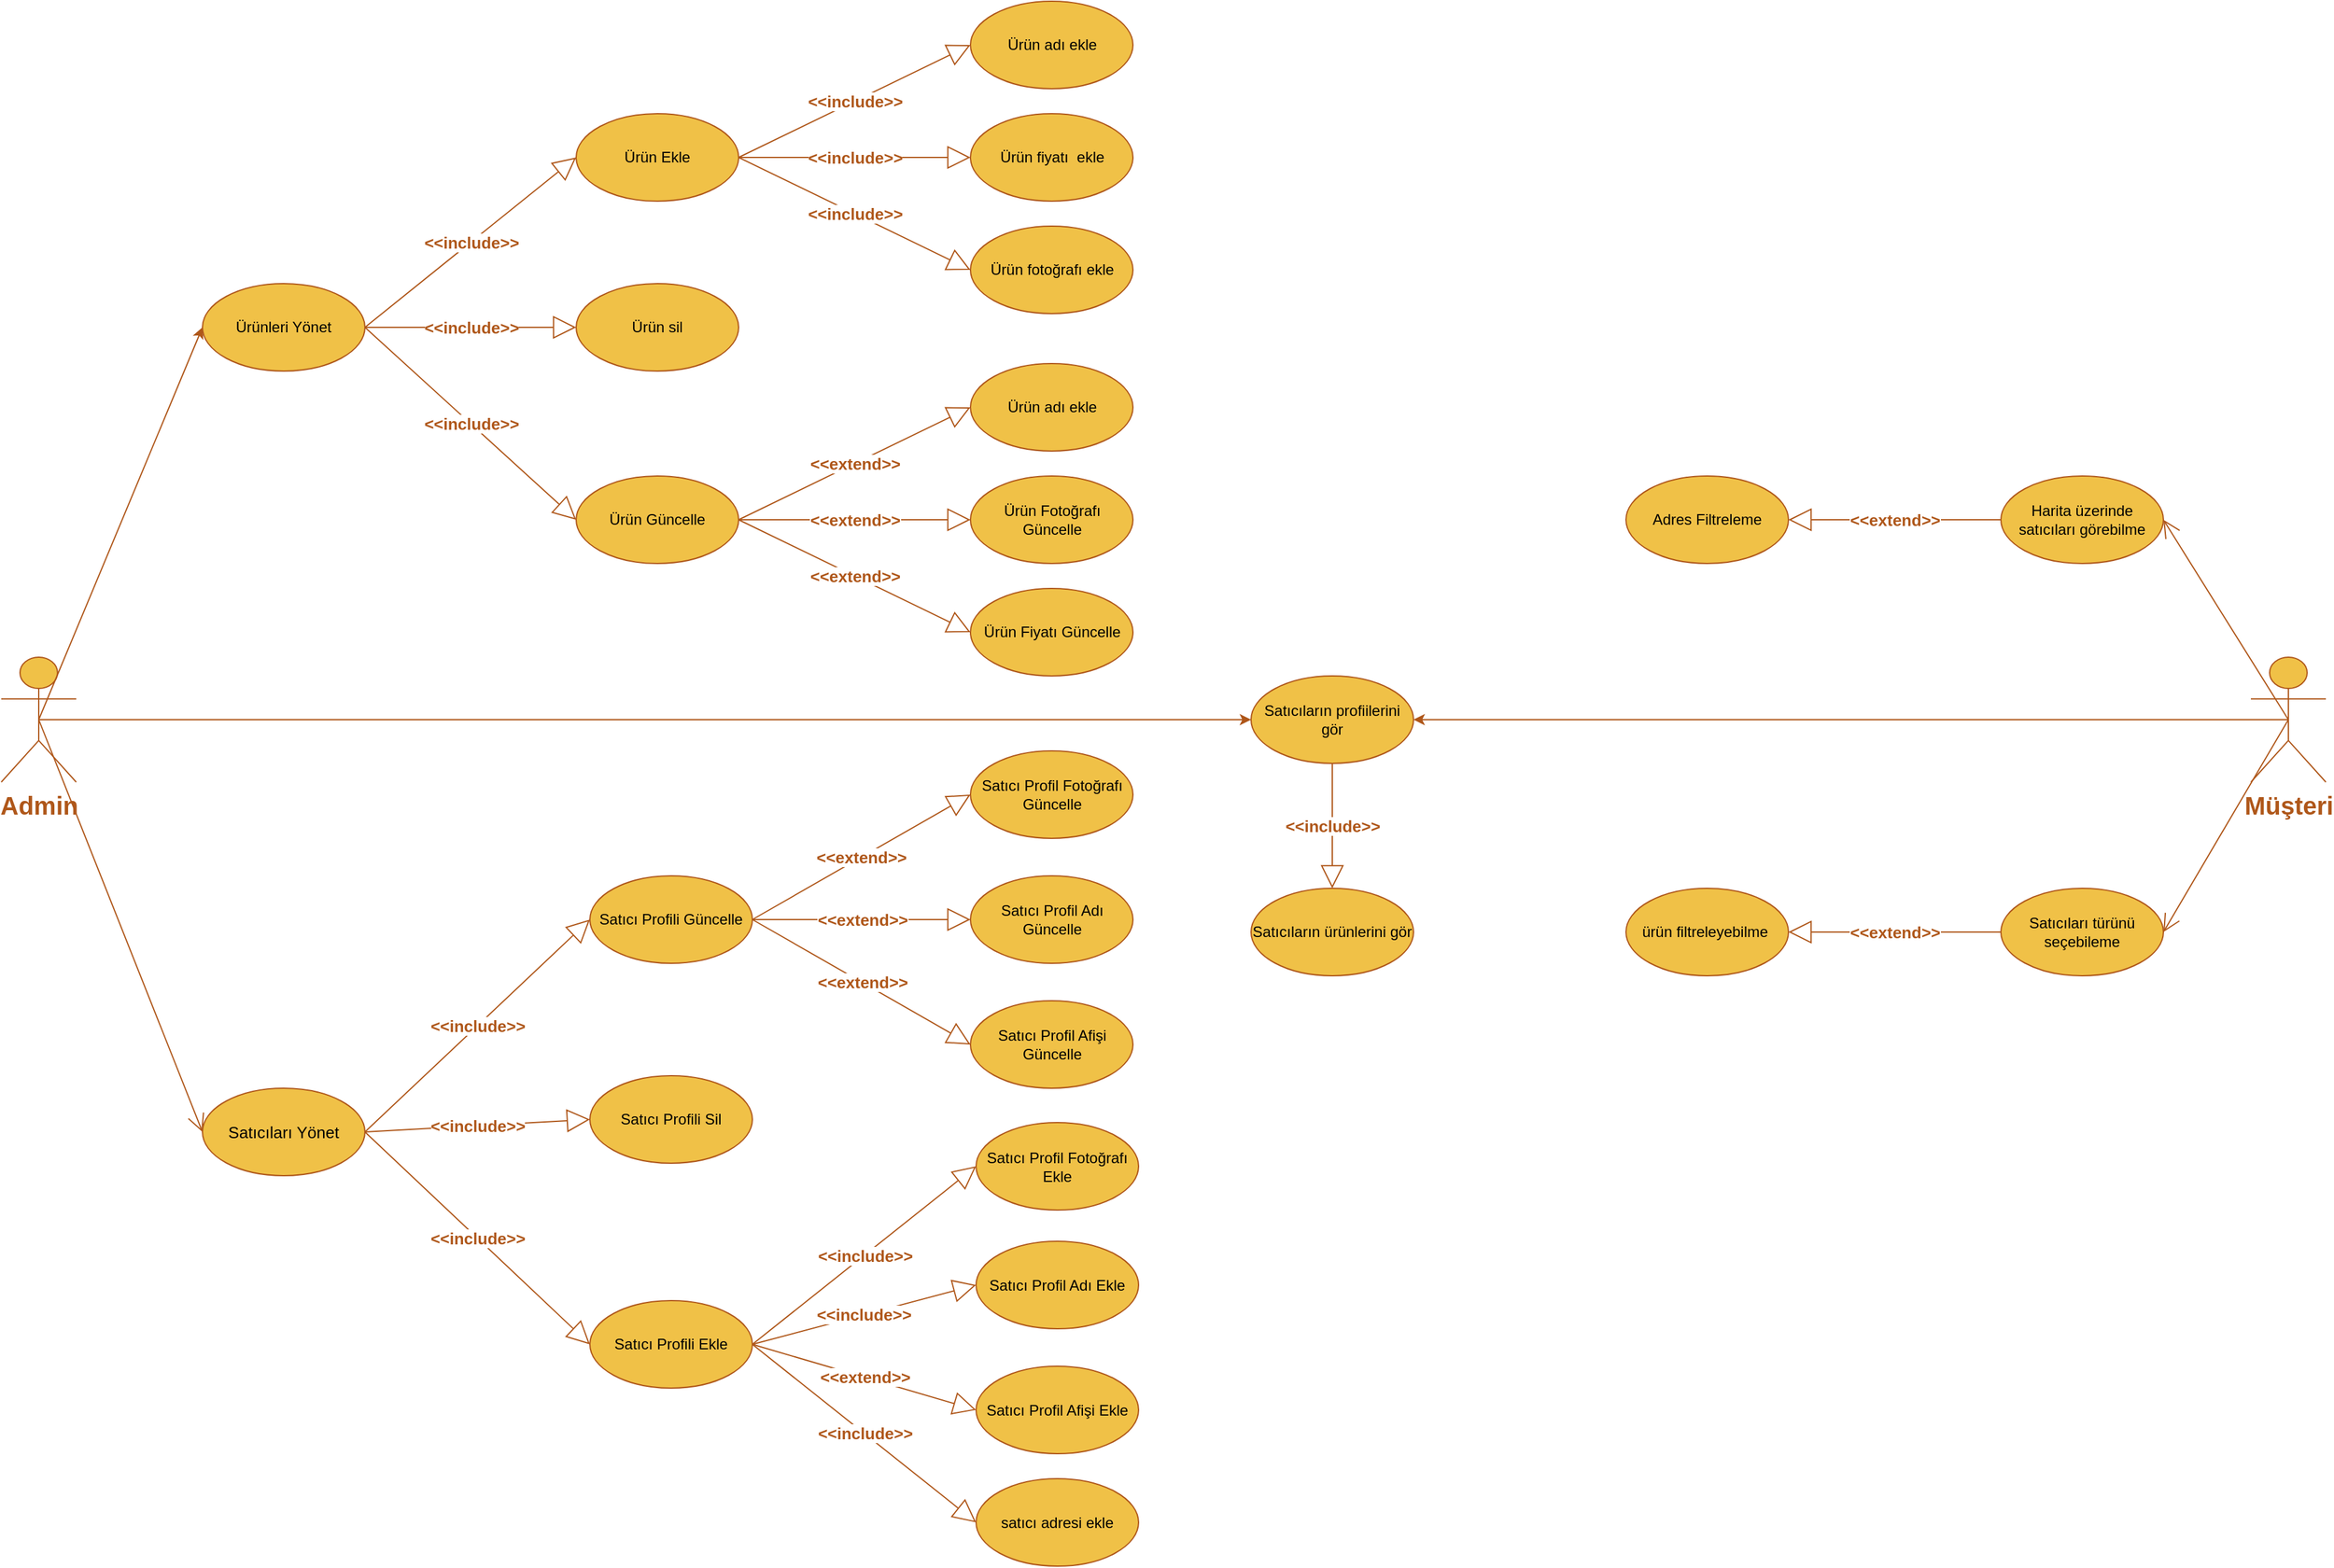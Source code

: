 <mxfile version="22.0.3" type="device">
  <diagram name="Sayfa -1" id="njvGoy6qOHIDCtlmwuU5">
    <mxGraphModel dx="2896" dy="1628" grid="1" gridSize="10" guides="1" tooltips="1" connect="1" arrows="1" fold="1" page="0" pageScale="1" pageWidth="827" pageHeight="1169" math="0" shadow="0">
      <root>
        <mxCell id="0" />
        <mxCell id="1" parent="0" />
        <mxCell id="_6Xi9WKjQx42au5cPFwy-1" value="Müşteri" style="shape=umlActor;verticalLabelPosition=bottom;verticalAlign=top;html=1;labelBackgroundColor=none;fillColor=#f0c147;strokeColor=#AF571A;rounded=0;fontSize=20;fontColor=#AF571A;fontStyle=1" parent="1" vertex="1">
          <mxGeometry x="1650" y="505" width="60" height="100" as="geometry" />
        </mxCell>
        <mxCell id="_6Xi9WKjQx42au5cPFwy-3" value="Admin" style="shape=umlActor;verticalLabelPosition=bottom;verticalAlign=top;html=1;labelBackgroundColor=none;fillColor=#f0c147;strokeColor=#AF571A;rounded=0;fontSize=20;fontColor=#AF571A;fontStyle=1" parent="1" vertex="1">
          <mxGeometry x="-150" y="505" width="60" height="100" as="geometry" />
        </mxCell>
        <mxCell id="_6Xi9WKjQx42au5cPFwy-7" value="Harita üzerinde satıcıları görebilme" style="ellipse;whiteSpace=wrap;html=1;align=center;labelBackgroundColor=none;fillColor=#f0c147;strokeColor=#AF571A;rounded=0;" parent="1" vertex="1">
          <mxGeometry x="1450" y="360" width="130" height="70" as="geometry" />
        </mxCell>
        <mxCell id="_6Xi9WKjQx42au5cPFwy-8" value="Satıcıların ürünlerini gör" style="ellipse;whiteSpace=wrap;html=1;align=center;labelBackgroundColor=none;fillColor=#f0c147;strokeColor=#AF571A;rounded=0;" parent="1" vertex="1">
          <mxGeometry x="850" y="690" width="130" height="70" as="geometry" />
        </mxCell>
        <mxCell id="_6Xi9WKjQx42au5cPFwy-9" value="Satıcıları türünü seçebileme" style="ellipse;whiteSpace=wrap;html=1;align=center;labelBackgroundColor=none;fillColor=#f0c147;strokeColor=#AF571A;rounded=0;" parent="1" vertex="1">
          <mxGeometry x="1450" y="690" width="130" height="70" as="geometry" />
        </mxCell>
        <mxCell id="_6Xi9WKjQx42au5cPFwy-10" value="Ürün Ekle" style="ellipse;whiteSpace=wrap;html=1;align=center;labelBackgroundColor=none;fillColor=#f0c147;strokeColor=#AF571A;rounded=0;" parent="1" vertex="1">
          <mxGeometry x="310" y="70" width="130" height="70" as="geometry" />
        </mxCell>
        <mxCell id="_6Xi9WKjQx42au5cPFwy-12" value="Satıcıları Yönet" style="ellipse;whiteSpace=wrap;html=1;align=center;labelBackgroundColor=none;fillColor=#f0c147;strokeColor=#AF571A;rounded=0;fontSize=13;" parent="1" vertex="1">
          <mxGeometry x="11" y="850" width="130" height="70" as="geometry" />
        </mxCell>
        <mxCell id="_6Xi9WKjQx42au5cPFwy-14" value="" style="endArrow=open;endFill=1;endSize=12;html=1;rounded=0;exitX=0.5;exitY=0.5;exitDx=0;exitDy=0;exitPerimeter=0;entryX=1;entryY=0.5;entryDx=0;entryDy=0;labelBackgroundColor=none;strokeColor=#AF571A;fontColor=default;fillColor=#ffe6cc;" parent="1" source="_6Xi9WKjQx42au5cPFwy-1" target="_6Xi9WKjQx42au5cPFwy-9" edge="1">
          <mxGeometry width="160" relative="1" as="geometry">
            <mxPoint x="1548" y="569" as="sourcePoint" />
            <mxPoint x="1498" y="669" as="targetPoint" />
          </mxGeometry>
        </mxCell>
        <mxCell id="_6Xi9WKjQx42au5cPFwy-15" value="" style="endArrow=open;endFill=1;endSize=12;html=1;rounded=0;exitX=0.5;exitY=0.5;exitDx=0;exitDy=0;exitPerimeter=0;entryX=1;entryY=0.5;entryDx=0;entryDy=0;labelBackgroundColor=none;strokeColor=#AF571A;fontColor=default;fillColor=#ffe6cc;" parent="1" source="_6Xi9WKjQx42au5cPFwy-1" target="_6Xi9WKjQx42au5cPFwy-7" edge="1">
          <mxGeometry width="160" relative="1" as="geometry">
            <mxPoint x="1567" y="588" as="sourcePoint" />
            <mxPoint x="1468" y="589" as="targetPoint" />
          </mxGeometry>
        </mxCell>
        <mxCell id="_6Xi9WKjQx42au5cPFwy-18" value="" style="endArrow=open;endFill=1;endSize=12;html=1;rounded=0;entryX=0;entryY=0.5;entryDx=0;entryDy=0;exitX=0.5;exitY=0.5;exitDx=0;exitDy=0;exitPerimeter=0;labelBackgroundColor=none;strokeColor=#AF571A;fontColor=default;fillColor=#ffe6cc;" parent="1" source="_6Xi9WKjQx42au5cPFwy-3" target="_6Xi9WKjQx42au5cPFwy-12" edge="1">
          <mxGeometry width="160" relative="1" as="geometry">
            <mxPoint x="750" y="696" as="sourcePoint" />
            <mxPoint x="651" y="697" as="targetPoint" />
          </mxGeometry>
        </mxCell>
        <mxCell id="_6Xi9WKjQx42au5cPFwy-19" value="ürün filtreleyebilme&amp;nbsp;" style="ellipse;whiteSpace=wrap;html=1;align=center;labelBackgroundColor=none;fillColor=#f0c147;strokeColor=#AF571A;rounded=0;" parent="1" vertex="1">
          <mxGeometry x="1150" y="690" width="130" height="70" as="geometry" />
        </mxCell>
        <mxCell id="_6Xi9WKjQx42au5cPFwy-22" value="Adres Filtreleme" style="ellipse;whiteSpace=wrap;html=1;align=center;labelBackgroundColor=none;fillColor=#f0c147;strokeColor=#AF571A;rounded=0;" parent="1" vertex="1">
          <mxGeometry x="1150" y="360" width="130" height="70" as="geometry" />
        </mxCell>
        <mxCell id="_6Xi9WKjQx42au5cPFwy-27" value="Ürün adı ekle" style="ellipse;whiteSpace=wrap;html=1;align=center;labelBackgroundColor=none;fillColor=#f0c147;strokeColor=#AF571A;rounded=0;" parent="1" vertex="1">
          <mxGeometry x="625.5" y="-20" width="130" height="70" as="geometry" />
        </mxCell>
        <mxCell id="_6Xi9WKjQx42au5cPFwy-29" value="Ürün fiyatı&amp;nbsp; ekle" style="ellipse;whiteSpace=wrap;html=1;align=center;labelBackgroundColor=none;fillColor=#f0c147;strokeColor=#AF571A;rounded=0;" parent="1" vertex="1">
          <mxGeometry x="625.5" y="70" width="130" height="70" as="geometry" />
        </mxCell>
        <mxCell id="_6Xi9WKjQx42au5cPFwy-31" value="Ürün fotoğrafı&amp;nbsp;ekle" style="ellipse;whiteSpace=wrap;html=1;align=center;labelBackgroundColor=none;fillColor=#f0c147;strokeColor=#AF571A;rounded=0;" parent="1" vertex="1">
          <mxGeometry x="625.5" y="160" width="130" height="70" as="geometry" />
        </mxCell>
        <mxCell id="_6Xi9WKjQx42au5cPFwy-37" value="Satıcı Profili Güncelle" style="ellipse;whiteSpace=wrap;html=1;align=center;labelBackgroundColor=none;fillColor=#f0c147;strokeColor=#AF571A;rounded=0;fontSize=12;" parent="1" vertex="1">
          <mxGeometry x="321" y="680" width="130" height="70" as="geometry" />
        </mxCell>
        <mxCell id="_6Xi9WKjQx42au5cPFwy-39" value="Satıcı Profili Ekle" style="ellipse;whiteSpace=wrap;html=1;align=center;labelBackgroundColor=none;fillColor=#f0c147;strokeColor=#AF571A;rounded=0;fontSize=12;" parent="1" vertex="1">
          <mxGeometry x="321" y="1020" width="130" height="70" as="geometry" />
        </mxCell>
        <mxCell id="bk1XQgciyBSgys9-w1uZ-8" value="Ürünleri Yönet" style="ellipse;whiteSpace=wrap;html=1;labelBackgroundColor=none;fillColor=#f0c147;strokeColor=#AF571A;rounded=0;" parent="1" vertex="1">
          <mxGeometry x="11" y="206" width="130" height="70" as="geometry" />
        </mxCell>
        <mxCell id="bk1XQgciyBSgys9-w1uZ-10" value="Ürün Güncelle" style="ellipse;whiteSpace=wrap;html=1;labelBackgroundColor=none;fillColor=#f0c147;strokeColor=#AF571A;rounded=0;" parent="1" vertex="1">
          <mxGeometry x="310" y="360" width="130" height="70" as="geometry" />
        </mxCell>
        <mxCell id="bk1XQgciyBSgys9-w1uZ-12" value="Ürün Fotoğrafı Güncelle" style="ellipse;whiteSpace=wrap;html=1;labelBackgroundColor=none;fillColor=#f0c147;strokeColor=#AF571A;rounded=0;" parent="1" vertex="1">
          <mxGeometry x="625.5" y="360" width="130" height="70" as="geometry" />
        </mxCell>
        <mxCell id="bk1XQgciyBSgys9-w1uZ-13" value="Ürün Fiyatı Güncelle" style="ellipse;whiteSpace=wrap;html=1;labelBackgroundColor=none;fillColor=#f0c147;strokeColor=#AF571A;rounded=0;" parent="1" vertex="1">
          <mxGeometry x="625.5" y="450" width="130" height="70" as="geometry" />
        </mxCell>
        <mxCell id="Hc_B2yePcUhUJdmI350T-1" value="Satıcı Profili Sil" style="ellipse;whiteSpace=wrap;html=1;labelBackgroundColor=none;fillColor=#f0c147;strokeColor=#AF571A;rounded=0;fontSize=12;" parent="1" vertex="1">
          <mxGeometry x="321" y="840" width="130" height="70" as="geometry" />
        </mxCell>
        <mxCell id="Hc_B2yePcUhUJdmI350T-3" value="" style="endArrow=classic;html=1;rounded=0;entryX=0;entryY=0.5;entryDx=0;entryDy=0;exitX=0.5;exitY=0.5;exitDx=0;exitDy=0;exitPerimeter=0;labelBackgroundColor=none;strokeColor=#AF571A;fontColor=default;fillColor=#ffe6cc;" parent="1" source="_6Xi9WKjQx42au5cPFwy-3" target="bk1XQgciyBSgys9-w1uZ-8" edge="1">
          <mxGeometry width="50" height="50" relative="1" as="geometry">
            <mxPoint x="550" y="540" as="sourcePoint" />
            <mxPoint x="600" y="490" as="targetPoint" />
          </mxGeometry>
        </mxCell>
        <mxCell id="PiyrbT2MbsPzOBHfRzsW-1" value="Ürün sil" style="ellipse;whiteSpace=wrap;html=1;labelBackgroundColor=none;fillColor=#f0c147;strokeColor=#AF571A;rounded=0;" parent="1" vertex="1">
          <mxGeometry x="310" y="206" width="130" height="70" as="geometry" />
        </mxCell>
        <mxCell id="PiyrbT2MbsPzOBHfRzsW-3" value="Satıcı Profil Fotoğrafı Güncelle" style="ellipse;whiteSpace=wrap;html=1;labelBackgroundColor=none;fillColor=#f0c147;strokeColor=#AF571A;rounded=0;" parent="1" vertex="1">
          <mxGeometry x="625.5" y="580" width="130" height="70" as="geometry" />
        </mxCell>
        <mxCell id="PiyrbT2MbsPzOBHfRzsW-4" value="Satıcı Profil Adı Güncelle" style="ellipse;whiteSpace=wrap;html=1;labelBackgroundColor=none;fillColor=#f0c147;strokeColor=#AF571A;rounded=0;" parent="1" vertex="1">
          <mxGeometry x="625.5" y="680" width="130" height="70" as="geometry" />
        </mxCell>
        <mxCell id="PiyrbT2MbsPzOBHfRzsW-5" value="&lt;span style=&quot;border-color: var(--border-color); font-size: 13px;&quot;&gt;&lt;font style=&quot;border-color: var(--border-color); font-size: 13px;&quot;&gt;&amp;lt;&amp;lt;extend&amp;gt;&amp;gt;&lt;/font&gt;&lt;/span&gt;" style="endArrow=block;endSize=16;endFill=0;html=1;rounded=0;entryX=0;entryY=0.5;entryDx=0;entryDy=0;exitX=1;exitY=0.5;exitDx=0;exitDy=0;labelBackgroundColor=#FFFFFF;strokeColor=#AF571A;fontColor=#AF571A;fillColor=#ffe6cc;fontSize=13;fontStyle=1" parent="1" source="_6Xi9WKjQx42au5cPFwy-37" target="PiyrbT2MbsPzOBHfRzsW-3" edge="1">
          <mxGeometry x="-0.006" width="160" relative="1" as="geometry">
            <mxPoint x="679" y="730" as="sourcePoint" />
            <mxPoint x="839" y="730" as="targetPoint" />
            <mxPoint as="offset" />
          </mxGeometry>
        </mxCell>
        <mxCell id="PiyrbT2MbsPzOBHfRzsW-6" value="&lt;span style=&quot;border-color: var(--border-color); font-size: 13px;&quot;&gt;&lt;font style=&quot;border-color: var(--border-color); font-size: 13px;&quot;&gt;&amp;lt;&amp;lt;extend&amp;gt;&amp;gt;&lt;/font&gt;&lt;/span&gt;" style="endArrow=block;endSize=16;endFill=0;html=1;rounded=0;entryX=0;entryY=0.5;entryDx=0;entryDy=0;exitX=1;exitY=0.5;exitDx=0;exitDy=0;labelBackgroundColor=#FFFFFF;strokeColor=#AF571A;fontColor=#AF571A;fillColor=#ffe6cc;fontSize=13;fontStyle=1" parent="1" source="_6Xi9WKjQx42au5cPFwy-37" target="PiyrbT2MbsPzOBHfRzsW-4" edge="1">
          <mxGeometry width="160" relative="1" as="geometry">
            <mxPoint x="540" y="733" as="sourcePoint" />
            <mxPoint x="639" y="640" as="targetPoint" />
          </mxGeometry>
        </mxCell>
        <mxCell id="PiyrbT2MbsPzOBHfRzsW-7" value="Satıcı Profil Afişi Güncelle" style="ellipse;whiteSpace=wrap;html=1;labelBackgroundColor=none;fillColor=#f0c147;strokeColor=#AF571A;rounded=0;" parent="1" vertex="1">
          <mxGeometry x="625.5" y="780" width="130" height="70" as="geometry" />
        </mxCell>
        <mxCell id="PiyrbT2MbsPzOBHfRzsW-8" value="&lt;span style=&quot;border-color: var(--border-color); font-size: 13px;&quot;&gt;&lt;font style=&quot;border-color: var(--border-color); font-size: 13px;&quot;&gt;&amp;lt;&amp;lt;extend&amp;gt;&amp;gt;&lt;/font&gt;&lt;/span&gt;" style="endArrow=block;endSize=16;endFill=0;html=1;rounded=0;entryX=0;entryY=0.5;entryDx=0;entryDy=0;exitX=1;exitY=0.5;exitDx=0;exitDy=0;labelBackgroundColor=#FFFFFF;strokeColor=#AF571A;fontColor=#AF571A;fillColor=#ffe6cc;fontSize=13;fontStyle=1" parent="1" source="_6Xi9WKjQx42au5cPFwy-37" target="PiyrbT2MbsPzOBHfRzsW-7" edge="1">
          <mxGeometry x="0.004" width="160" relative="1" as="geometry">
            <mxPoint x="540" y="733" as="sourcePoint" />
            <mxPoint x="649" y="733" as="targetPoint" />
            <mxPoint as="offset" />
          </mxGeometry>
        </mxCell>
        <mxCell id="PiyrbT2MbsPzOBHfRzsW-9" value="Satıcı Profil Fotoğrafı Ekle" style="ellipse;whiteSpace=wrap;html=1;labelBackgroundColor=none;fillColor=#f0c147;strokeColor=#AF571A;rounded=0;" parent="1" vertex="1">
          <mxGeometry x="630" y="877.5" width="130" height="70" as="geometry" />
        </mxCell>
        <mxCell id="PiyrbT2MbsPzOBHfRzsW-10" value="Satıcı Profil Adı Ekle" style="ellipse;whiteSpace=wrap;html=1;labelBackgroundColor=none;fillColor=#f0c147;strokeColor=#AF571A;rounded=0;" parent="1" vertex="1">
          <mxGeometry x="630" y="972.5" width="130" height="70" as="geometry" />
        </mxCell>
        <mxCell id="PiyrbT2MbsPzOBHfRzsW-11" value="&lt;span style=&quot;border-color: var(--border-color); font-size: 13px;&quot;&gt;&amp;lt;&amp;lt;include&amp;gt;&amp;gt;&lt;/span&gt;" style="endArrow=block;endSize=16;endFill=0;html=1;rounded=0;entryX=0;entryY=0.5;entryDx=0;entryDy=0;exitX=1;exitY=0.5;exitDx=0;exitDy=0;labelBackgroundColor=#FFFFFF;strokeColor=#AF571A;fontColor=#AF571A;fillColor=#ffe6cc;fontSize=13;fontStyle=1" parent="1" source="_6Xi9WKjQx42au5cPFwy-39" target="PiyrbT2MbsPzOBHfRzsW-9" edge="1">
          <mxGeometry width="160" relative="1" as="geometry">
            <mxPoint x="549" y="998" as="sourcePoint" />
            <mxPoint x="858" y="1005" as="targetPoint" />
          </mxGeometry>
        </mxCell>
        <mxCell id="PiyrbT2MbsPzOBHfRzsW-12" value="&lt;span style=&quot;border-color: var(--border-color); font-size: 13px;&quot;&gt;&amp;lt;&amp;lt;include&amp;gt;&amp;gt;&lt;/span&gt;" style="endArrow=block;endSize=16;endFill=0;html=1;rounded=0;entryX=0;entryY=0.5;entryDx=0;entryDy=0;exitX=1;exitY=0.5;exitDx=0;exitDy=0;labelBackgroundColor=#FFFFFF;strokeColor=#AF571A;fontColor=#AF571A;fillColor=#ffe6cc;fontSize=13;fontStyle=1" parent="1" source="_6Xi9WKjQx42au5cPFwy-39" target="PiyrbT2MbsPzOBHfRzsW-10" edge="1">
          <mxGeometry width="160" relative="1" as="geometry">
            <mxPoint x="549" y="998" as="sourcePoint" />
            <mxPoint x="658" y="915" as="targetPoint" />
          </mxGeometry>
        </mxCell>
        <mxCell id="PiyrbT2MbsPzOBHfRzsW-13" value="Satıcı Profil Afişi Ekle" style="ellipse;whiteSpace=wrap;html=1;labelBackgroundColor=none;fillColor=#f0c147;strokeColor=#AF571A;rounded=0;" parent="1" vertex="1">
          <mxGeometry x="630" y="1072.5" width="130" height="70" as="geometry" />
        </mxCell>
        <mxCell id="PiyrbT2MbsPzOBHfRzsW-14" value="&lt;span style=&quot;border-color: var(--border-color); font-size: 13px;&quot;&gt;&lt;font style=&quot;border-color: var(--border-color); font-size: 13px;&quot;&gt;&amp;lt;&amp;lt;extend&amp;gt;&amp;gt;&lt;/font&gt;&lt;/span&gt;" style="endArrow=block;endSize=16;endFill=0;html=1;rounded=0;entryX=0;entryY=0.5;entryDx=0;entryDy=0;exitX=1;exitY=0.5;exitDx=0;exitDy=0;labelBackgroundColor=#FFFFFF;strokeColor=#AF571A;fontColor=#AF571A;fillColor=#ffe6cc;fontSize=13;fontStyle=1" parent="1" source="_6Xi9WKjQx42au5cPFwy-39" target="PiyrbT2MbsPzOBHfRzsW-13" edge="1">
          <mxGeometry width="160" relative="1" as="geometry">
            <mxPoint x="549" y="998" as="sourcePoint" />
            <mxPoint x="668" y="1008" as="targetPoint" />
          </mxGeometry>
        </mxCell>
        <mxCell id="PiyrbT2MbsPzOBHfRzsW-16" value="" style="endArrow=classic;html=1;rounded=0;entryX=0;entryY=0.5;entryDx=0;entryDy=0;exitX=0.5;exitY=0.5;exitDx=0;exitDy=0;exitPerimeter=0;labelBackgroundColor=none;strokeColor=#AF571A;fontColor=default;fillColor=#ffe6cc;" parent="1" source="_6Xi9WKjQx42au5cPFwy-3" target="PiyrbT2MbsPzOBHfRzsW-19" edge="1">
          <mxGeometry width="50" height="50" relative="1" as="geometry">
            <mxPoint x="620" y="770" as="sourcePoint" />
            <mxPoint x="840" y="557" as="targetPoint" />
          </mxGeometry>
        </mxCell>
        <mxCell id="PiyrbT2MbsPzOBHfRzsW-17" value="" style="endArrow=classic;html=1;rounded=0;exitX=0.5;exitY=0.5;exitDx=0;exitDy=0;exitPerimeter=0;entryX=1;entryY=0.5;entryDx=0;entryDy=0;labelBackgroundColor=none;strokeColor=#AF571A;fontColor=default;fillColor=#ffe6cc;" parent="1" source="_6Xi9WKjQx42au5cPFwy-1" target="PiyrbT2MbsPzOBHfRzsW-19" edge="1">
          <mxGeometry width="50" height="50" relative="1" as="geometry">
            <mxPoint x="640" y="570" as="sourcePoint" />
            <mxPoint x="960" y="557" as="targetPoint" />
            <Array as="points">
              <mxPoint x="1260" y="555" />
            </Array>
          </mxGeometry>
        </mxCell>
        <mxCell id="PiyrbT2MbsPzOBHfRzsW-19" value="Satıcıların profiilerini gör" style="ellipse;whiteSpace=wrap;html=1;align=center;labelBackgroundColor=none;fillColor=#f0c147;strokeColor=#AF571A;rounded=0;" parent="1" vertex="1">
          <mxGeometry x="850" y="520" width="130" height="70" as="geometry" />
        </mxCell>
        <mxCell id="UkPt-XKHlvS3W4uo-A7I-1" value="satıcı adresi ekle" style="ellipse;whiteSpace=wrap;html=1;align=center;labelBackgroundColor=none;fillColor=#f0c147;strokeColor=#AF571A;rounded=0;" parent="1" vertex="1">
          <mxGeometry x="630" y="1162.5" width="130" height="70" as="geometry" />
        </mxCell>
        <mxCell id="RN2nyBrvlrK0-XFwS11z-4" value="&amp;lt;&amp;lt;include&amp;gt;&amp;gt;" style="endArrow=block;endSize=16;endFill=0;html=1;rounded=0;entryX=0;entryY=0.5;entryDx=0;entryDy=0;exitX=1;exitY=0.5;exitDx=0;exitDy=0;labelBackgroundColor=#FFFFFF;strokeColor=#AF571A;fontColor=#AF571A;fillColor=#ffe6cc;fontSize=13;fontStyle=1" parent="1" source="_6Xi9WKjQx42au5cPFwy-39" target="UkPt-XKHlvS3W4uo-A7I-1" edge="1">
          <mxGeometry width="160" relative="1" as="geometry">
            <mxPoint x="519" y="990" as="sourcePoint" />
            <mxPoint x="658" y="1125" as="targetPoint" />
          </mxGeometry>
        </mxCell>
        <mxCell id="RN2nyBrvlrK0-XFwS11z-5" value="&lt;b style=&quot;border-color: var(--border-color); font-size: 13px;&quot;&gt;&amp;lt;&amp;lt;include&amp;gt;&amp;gt;&lt;/b&gt;" style="endArrow=block;endSize=16;endFill=0;html=1;rounded=0;entryX=0.5;entryY=0;entryDx=0;entryDy=0;exitX=0.5;exitY=1;exitDx=0;exitDy=0;labelBackgroundColor=#FFFFFF;strokeColor=#AF571A;fontColor=#AF571A;fillColor=#ffe6cc;fontSize=13;" parent="1" source="PiyrbT2MbsPzOBHfRzsW-19" target="_6Xi9WKjQx42au5cPFwy-8" edge="1">
          <mxGeometry width="160" relative="1" as="geometry">
            <mxPoint x="550" y="990" as="sourcePoint" />
            <mxPoint x="689" y="930" as="targetPoint" />
          </mxGeometry>
        </mxCell>
        <mxCell id="RN2nyBrvlrK0-XFwS11z-26" value="Ürün adı ekle" style="ellipse;whiteSpace=wrap;html=1;align=center;labelBackgroundColor=none;fillColor=#f0c147;strokeColor=#AF571A;rounded=0;" parent="1" vertex="1">
          <mxGeometry x="625.5" y="270" width="130" height="70" as="geometry" />
        </mxCell>
        <mxCell id="RN2nyBrvlrK0-XFwS11z-27" value="&lt;b style=&quot;border-color: var(--border-color); font-size: 13px;&quot;&gt;&lt;font style=&quot;border-color: var(--border-color); font-size: 13px;&quot;&gt;&amp;lt;&amp;lt;extend&amp;gt;&amp;gt;&lt;/font&gt;&lt;/b&gt;" style="endArrow=block;endSize=16;endFill=0;html=1;rounded=0;entryX=0;entryY=0.5;entryDx=0;entryDy=0;exitX=1;exitY=0.5;exitDx=0;exitDy=0;labelBackgroundColor=#FFFFFF;strokeColor=#AF571A;fontColor=#AF571A;fillColor=#ffe6cc;fontSize=13;" parent="1" source="bk1XQgciyBSgys9-w1uZ-10" target="RN2nyBrvlrK0-XFwS11z-26" edge="1">
          <mxGeometry width="160" relative="1" as="geometry">
            <mxPoint x="461" y="725" as="sourcePoint" />
            <mxPoint x="649" y="640" as="targetPoint" />
          </mxGeometry>
        </mxCell>
        <mxCell id="RN2nyBrvlrK0-XFwS11z-28" value="&lt;b style=&quot;border-color: var(--border-color); font-size: 13px;&quot;&gt;&lt;font style=&quot;border-color: var(--border-color); font-size: 13px;&quot;&gt;&amp;lt;&amp;lt;extend&amp;gt;&amp;gt;&lt;/font&gt;&lt;/b&gt;" style="endArrow=block;endSize=16;endFill=0;html=1;rounded=0;entryX=0;entryY=0.5;entryDx=0;entryDy=0;exitX=1;exitY=0.5;exitDx=0;exitDy=0;labelBackgroundColor=#FFFFFF;strokeColor=#AF571A;fontColor=#AF571A;fillColor=#ffe6cc;fontSize=13;" parent="1" source="bk1XQgciyBSgys9-w1uZ-10" target="bk1XQgciyBSgys9-w1uZ-13" edge="1">
          <mxGeometry width="160" relative="1" as="geometry">
            <mxPoint x="461" y="373" as="sourcePoint" />
            <mxPoint x="640" y="315" as="targetPoint" />
          </mxGeometry>
        </mxCell>
        <mxCell id="RN2nyBrvlrK0-XFwS11z-29" value="&lt;b style=&quot;border-color: var(--border-color); font-size: 13px;&quot;&gt;&lt;font style=&quot;border-color: var(--border-color); font-size: 13px;&quot;&gt;&amp;lt;&amp;lt;extend&amp;gt;&amp;gt;&lt;/font&gt;&lt;/b&gt;" style="endArrow=block;endSize=16;endFill=0;html=1;rounded=0;entryX=0;entryY=0.5;entryDx=0;entryDy=0;exitX=1;exitY=0.5;exitDx=0;exitDy=0;labelBackgroundColor=#FFFFFF;strokeColor=#AF571A;fontColor=#AF571A;fillColor=#ffe6cc;fontSize=13;" parent="1" source="bk1XQgciyBSgys9-w1uZ-10" target="bk1XQgciyBSgys9-w1uZ-12" edge="1">
          <mxGeometry width="160" relative="1" as="geometry">
            <mxPoint x="471" y="383" as="sourcePoint" />
            <mxPoint x="650" y="325" as="targetPoint" />
          </mxGeometry>
        </mxCell>
        <mxCell id="RN2nyBrvlrK0-XFwS11z-33" value="&lt;span style=&quot;border-color: var(--border-color); font-size: 13px;&quot;&gt;&amp;lt;&amp;lt;include&amp;gt;&amp;gt;&lt;/span&gt;" style="endArrow=block;endSize=16;endFill=0;html=1;rounded=0;entryX=0;entryY=0.5;entryDx=0;entryDy=0;exitX=1;exitY=0.5;exitDx=0;exitDy=0;labelBackgroundColor=#FFFFFF;strokeColor=#AF571A;fontColor=#AF571A;fillColor=#ffe6cc;fontSize=13;fontStyle=1" parent="1" source="_6Xi9WKjQx42au5cPFwy-12" target="_6Xi9WKjQx42au5cPFwy-37" edge="1">
          <mxGeometry width="160" relative="1" as="geometry">
            <mxPoint x="451" y="1065" as="sourcePoint" />
            <mxPoint x="648" y="920" as="targetPoint" />
          </mxGeometry>
        </mxCell>
        <mxCell id="RN2nyBrvlrK0-XFwS11z-34" value="&lt;span style=&quot;border-color: var(--border-color); font-size: 13px;&quot;&gt;&amp;lt;&amp;lt;include&amp;gt;&amp;gt;&lt;/span&gt;" style="endArrow=block;endSize=16;endFill=0;html=1;rounded=0;entryX=0;entryY=0.5;entryDx=0;entryDy=0;labelBackgroundColor=#FFFFFF;strokeColor=#AF571A;fontColor=#AF571A;fillColor=#ffe6cc;fontSize=13;fontStyle=1;exitX=1;exitY=0.5;exitDx=0;exitDy=0;" parent="1" source="_6Xi9WKjQx42au5cPFwy-12" target="Hc_B2yePcUhUJdmI350T-1" edge="1">
          <mxGeometry width="160" relative="1" as="geometry">
            <mxPoint x="210" y="890" as="sourcePoint" />
            <mxPoint x="331" y="735" as="targetPoint" />
          </mxGeometry>
        </mxCell>
        <mxCell id="RN2nyBrvlrK0-XFwS11z-35" value="&lt;span style=&quot;border-color: var(--border-color); font-size: 13px;&quot;&gt;&amp;lt;&amp;lt;include&amp;gt;&amp;gt;&lt;/span&gt;" style="endArrow=block;endSize=16;endFill=0;html=1;rounded=0;entryX=0;entryY=0.5;entryDx=0;entryDy=0;exitX=1;exitY=0.5;exitDx=0;exitDy=0;labelBackgroundColor=#FFFFFF;strokeColor=#AF571A;fontColor=#AF571A;fillColor=#ffe6cc;fontSize=13;fontStyle=1" parent="1" source="_6Xi9WKjQx42au5cPFwy-12" target="_6Xi9WKjQx42au5cPFwy-39" edge="1">
          <mxGeometry width="160" relative="1" as="geometry">
            <mxPoint x="220" y="905" as="sourcePoint" />
            <mxPoint x="341" y="745" as="targetPoint" />
          </mxGeometry>
        </mxCell>
        <mxCell id="RN2nyBrvlrK0-XFwS11z-36" value="&lt;b style=&quot;border-color: var(--border-color); font-size: 13px;&quot;&gt;&amp;lt;&amp;lt;include&amp;gt;&amp;gt;&lt;/b&gt;" style="endArrow=block;endSize=16;endFill=0;html=1;rounded=0;labelBackgroundColor=#FFFFFF;strokeColor=#AF571A;fontColor=#AF571A;fillColor=#ffe6cc;fontSize=13;exitX=1;exitY=0.5;exitDx=0;exitDy=0;entryX=0;entryY=0.5;entryDx=0;entryDy=0;" parent="1" source="_6Xi9WKjQx42au5cPFwy-10" target="_6Xi9WKjQx42au5cPFwy-27" edge="1">
          <mxGeometry width="160" relative="1" as="geometry">
            <mxPoint x="470" y="180" as="sourcePoint" />
            <mxPoint x="580" y="250" as="targetPoint" />
          </mxGeometry>
        </mxCell>
        <mxCell id="RN2nyBrvlrK0-XFwS11z-37" value="&lt;b style=&quot;border-color: var(--border-color); font-size: 13px;&quot;&gt;&amp;lt;&amp;lt;include&amp;gt;&amp;gt;&lt;/b&gt;" style="endArrow=block;endSize=16;endFill=0;html=1;rounded=0;labelBackgroundColor=#FFFFFF;strokeColor=#AF571A;fontColor=#AF571A;fillColor=#ffe6cc;fontSize=13;exitX=1;exitY=0.5;exitDx=0;exitDy=0;entryX=0;entryY=0.5;entryDx=0;entryDy=0;" parent="1" source="_6Xi9WKjQx42au5cPFwy-10" target="_6Xi9WKjQx42au5cPFwy-29" edge="1">
          <mxGeometry width="160" relative="1" as="geometry">
            <mxPoint x="450" y="115" as="sourcePoint" />
            <mxPoint x="640" y="25" as="targetPoint" />
          </mxGeometry>
        </mxCell>
        <mxCell id="RN2nyBrvlrK0-XFwS11z-38" value="&lt;b style=&quot;border-color: var(--border-color); font-size: 13px;&quot;&gt;&amp;lt;&amp;lt;include&amp;gt;&amp;gt;&lt;/b&gt;" style="endArrow=block;endSize=16;endFill=0;html=1;rounded=0;labelBackgroundColor=#FFFFFF;strokeColor=#AF571A;fontColor=#AF571A;fillColor=#ffe6cc;fontSize=13;exitX=1;exitY=0.5;exitDx=0;exitDy=0;entryX=0;entryY=0.5;entryDx=0;entryDy=0;" parent="1" source="_6Xi9WKjQx42au5cPFwy-10" target="_6Xi9WKjQx42au5cPFwy-31" edge="1">
          <mxGeometry width="160" relative="1" as="geometry">
            <mxPoint x="450" y="115" as="sourcePoint" />
            <mxPoint x="640" y="115" as="targetPoint" />
          </mxGeometry>
        </mxCell>
        <mxCell id="RN2nyBrvlrK0-XFwS11z-39" value="&lt;b style=&quot;border-color: var(--border-color); font-size: 13px;&quot;&gt;&amp;lt;&amp;lt;include&amp;gt;&amp;gt;&lt;/b&gt;" style="endArrow=block;endSize=16;endFill=0;html=1;rounded=0;labelBackgroundColor=#FFFFFF;strokeColor=#AF571A;fontColor=#AF571A;fillColor=#ffe6cc;fontSize=13;entryX=0;entryY=0.5;entryDx=0;entryDy=0;exitX=1;exitY=0.5;exitDx=0;exitDy=0;" parent="1" source="bk1XQgciyBSgys9-w1uZ-8" target="_6Xi9WKjQx42au5cPFwy-10" edge="1">
          <mxGeometry width="160" relative="1" as="geometry">
            <mxPoint x="170" y="180" as="sourcePoint" />
            <mxPoint x="331" y="151" as="targetPoint" />
          </mxGeometry>
        </mxCell>
        <mxCell id="RN2nyBrvlrK0-XFwS11z-40" value="&lt;b style=&quot;border-color: var(--border-color); font-size: 13px;&quot;&gt;&amp;lt;&amp;lt;include&amp;gt;&amp;gt;&lt;/b&gt;" style="endArrow=block;endSize=16;endFill=0;html=1;rounded=0;labelBackgroundColor=#FFFFFF;strokeColor=#AF571A;fontColor=#AF571A;fillColor=#ffe6cc;fontSize=13;entryX=0;entryY=0.5;entryDx=0;entryDy=0;exitX=1;exitY=0.5;exitDx=0;exitDy=0;" parent="1" source="bk1XQgciyBSgys9-w1uZ-8" target="PiyrbT2MbsPzOBHfRzsW-1" edge="1">
          <mxGeometry width="160" relative="1" as="geometry">
            <mxPoint x="160" y="270" as="sourcePoint" />
            <mxPoint x="280" y="190" as="targetPoint" />
            <mxPoint as="offset" />
          </mxGeometry>
        </mxCell>
        <mxCell id="RN2nyBrvlrK0-XFwS11z-41" value="&lt;b style=&quot;border-color: var(--border-color); font-size: 13px;&quot;&gt;&amp;lt;&amp;lt;include&amp;gt;&amp;gt;&lt;/b&gt;" style="endArrow=block;endSize=16;endFill=0;html=1;rounded=0;labelBackgroundColor=#FFFFFF;strokeColor=#AF571A;fontColor=#AF571A;fillColor=#ffe6cc;fontSize=13;entryX=0;entryY=0.5;entryDx=0;entryDy=0;exitX=1;exitY=0.5;exitDx=0;exitDy=0;" parent="1" source="bk1XQgciyBSgys9-w1uZ-8" target="bk1XQgciyBSgys9-w1uZ-10" edge="1">
          <mxGeometry width="160" relative="1" as="geometry">
            <mxPoint x="130" y="340" as="sourcePoint" />
            <mxPoint x="331" y="331" as="targetPoint" />
          </mxGeometry>
        </mxCell>
        <mxCell id="RN2nyBrvlrK0-XFwS11z-42" value="&lt;span style=&quot;border-color: var(--border-color); font-size: 13px;&quot;&gt;&lt;font style=&quot;border-color: var(--border-color); font-size: 13px;&quot;&gt;&amp;lt;&amp;lt;extend&amp;gt;&amp;gt;&lt;/font&gt;&lt;/span&gt;" style="endArrow=block;endSize=16;endFill=0;html=1;rounded=0;exitX=0;exitY=0.5;exitDx=0;exitDy=0;labelBackgroundColor=#FFFFFF;strokeColor=#AF571A;fontColor=#AF571A;fillColor=#ffe6cc;fontSize=13;fontStyle=1;entryX=1;entryY=0.5;entryDx=0;entryDy=0;" parent="1" source="_6Xi9WKjQx42au5cPFwy-7" target="_6Xi9WKjQx42au5cPFwy-22" edge="1">
          <mxGeometry width="160" relative="1" as="geometry">
            <mxPoint x="541" y="705" as="sourcePoint" />
            <mxPoint x="1320" y="470" as="targetPoint" />
          </mxGeometry>
        </mxCell>
        <mxCell id="RN2nyBrvlrK0-XFwS11z-43" value="&lt;span style=&quot;border-color: var(--border-color); font-size: 13px;&quot;&gt;&lt;font style=&quot;border-color: var(--border-color); font-size: 13px;&quot;&gt;&amp;lt;&amp;lt;extend&amp;gt;&amp;gt;&lt;/font&gt;&lt;/span&gt;" style="endArrow=block;endSize=16;endFill=0;html=1;rounded=0;exitX=0;exitY=0.5;exitDx=0;exitDy=0;labelBackgroundColor=#FFFFFF;strokeColor=#AF571A;fontColor=#AF571A;fillColor=#ffe6cc;fontSize=13;fontStyle=1;entryX=1;entryY=0.5;entryDx=0;entryDy=0;" parent="1" source="_6Xi9WKjQx42au5cPFwy-9" target="_6Xi9WKjQx42au5cPFwy-19" edge="1">
          <mxGeometry width="160" relative="1" as="geometry">
            <mxPoint x="1435" y="451" as="sourcePoint" />
            <mxPoint x="1290" y="455" as="targetPoint" />
          </mxGeometry>
        </mxCell>
      </root>
    </mxGraphModel>
  </diagram>
</mxfile>
